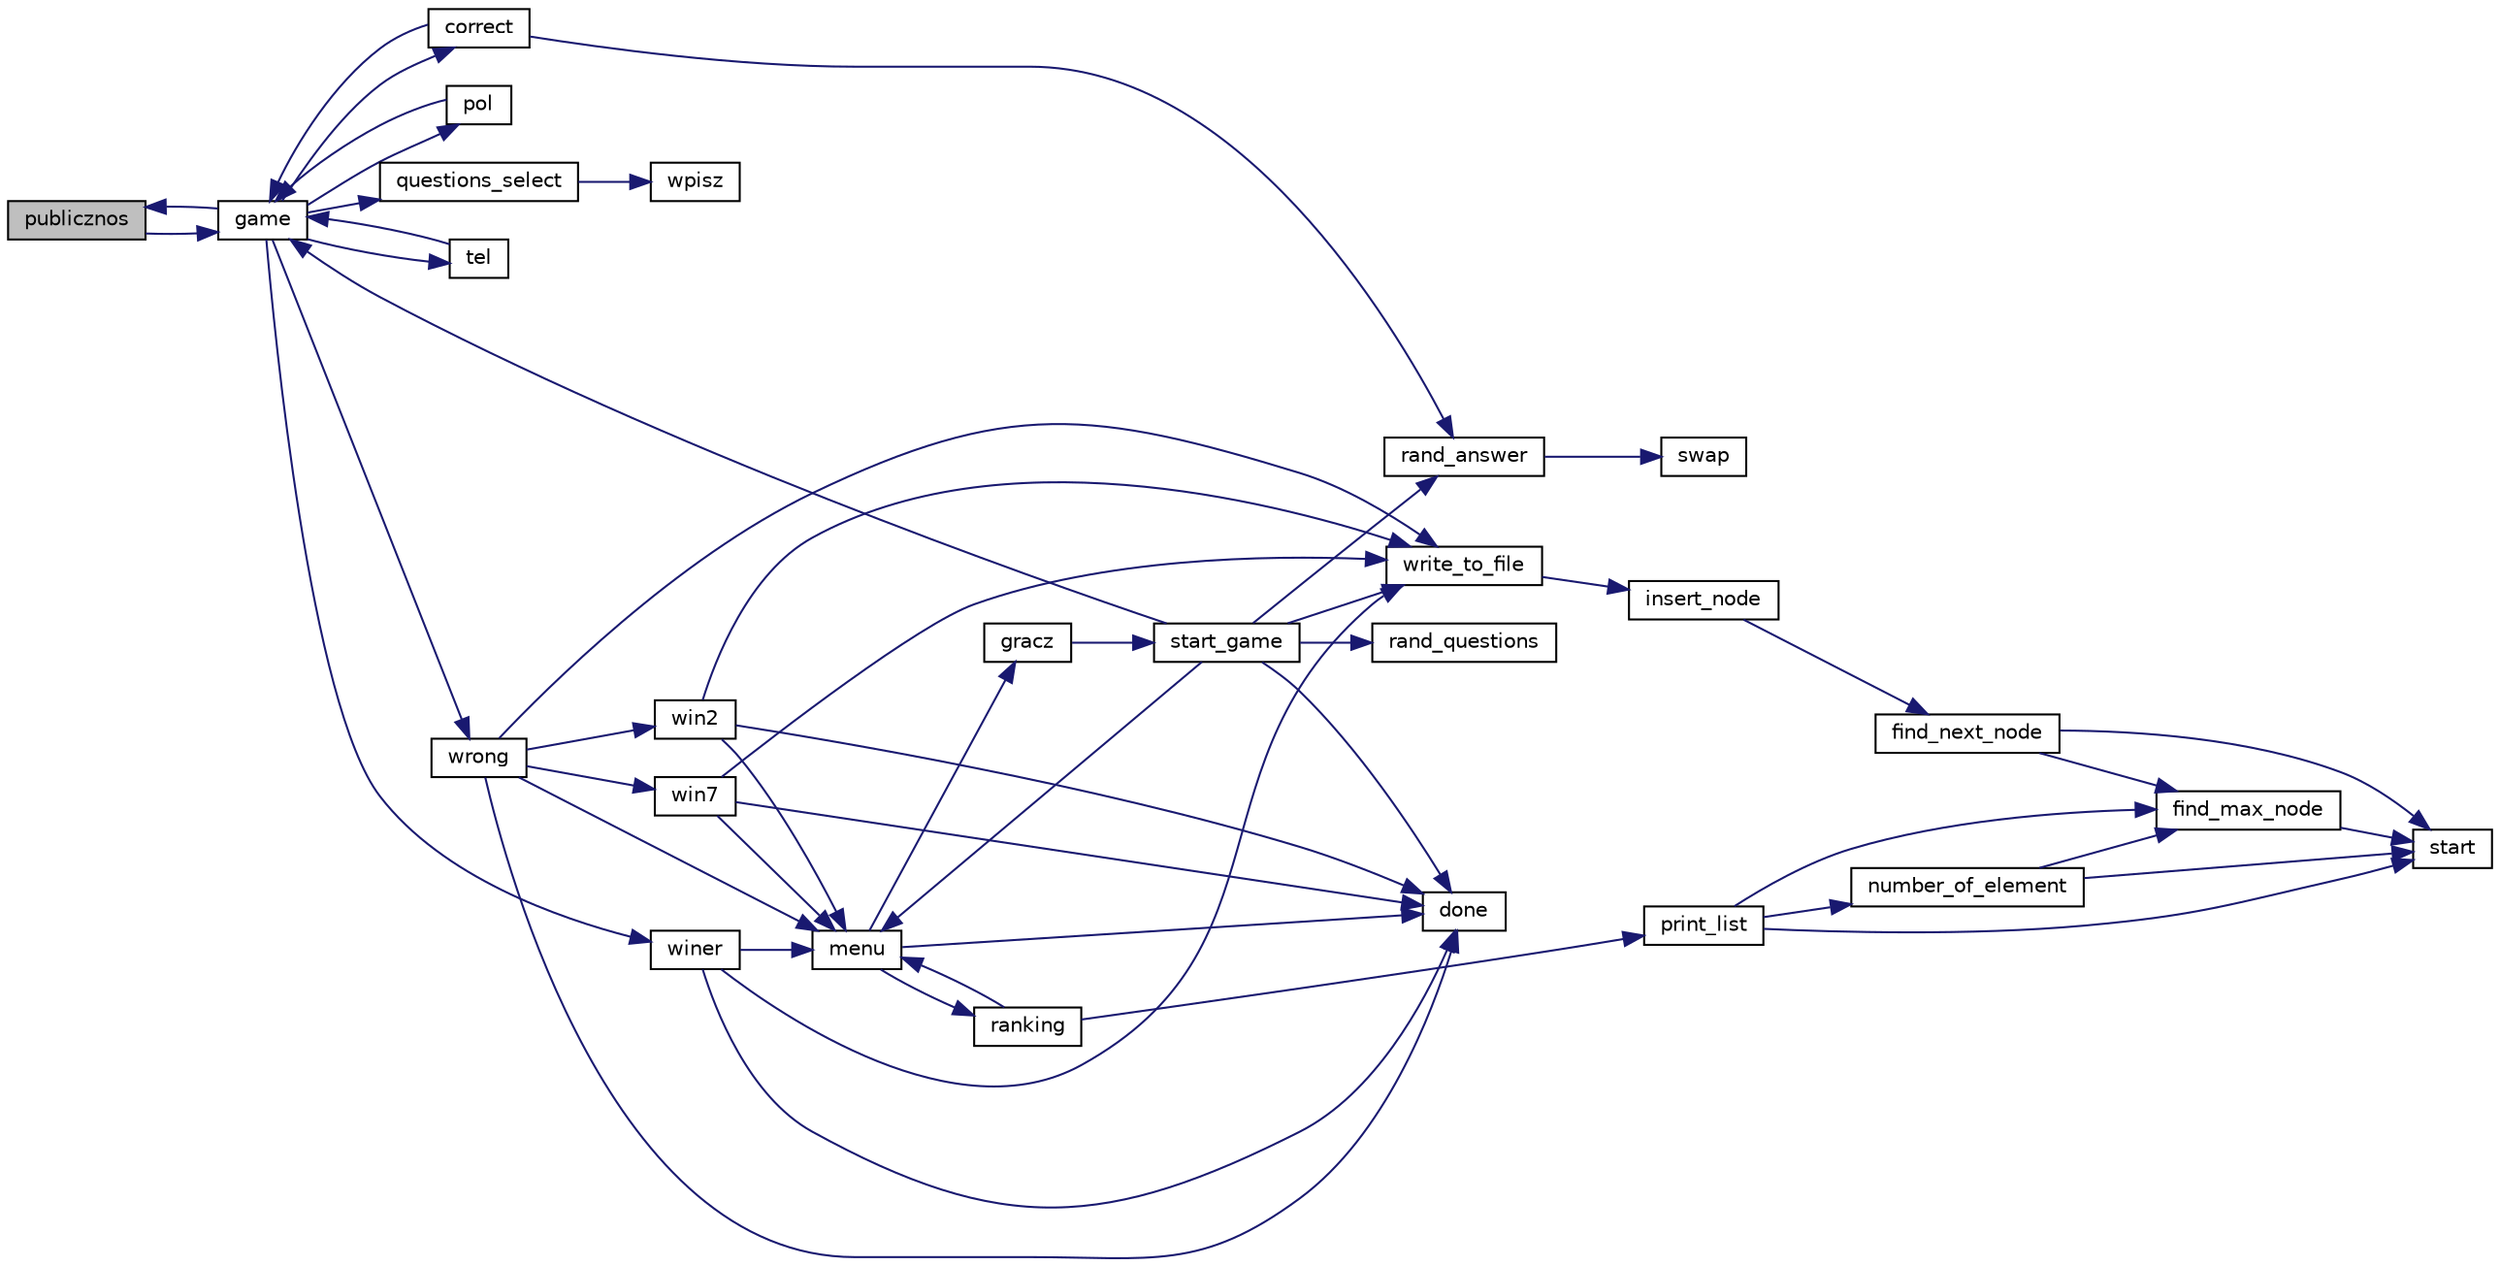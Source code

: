 digraph "publicznos"
{
 // LATEX_PDF_SIZE
  edge [fontname="Helvetica",fontsize="10",labelfontname="Helvetica",labelfontsize="10"];
  node [fontname="Helvetica",fontsize="10",shape=record];
  rankdir="LR";
  Node1 [label="publicznos",height=0.2,width=0.4,color="black", fillcolor="grey75", style="filled", fontcolor="black",tooltip=" "];
  Node1 -> Node2 [color="midnightblue",fontsize="10",style="solid",fontname="Helvetica"];
  Node2 [label="game",height=0.2,width=0.4,color="black", fillcolor="white", style="filled",URL="$game_8c.html#ae6f3e0c5f2a66bad97db25981946f20c",tooltip=" "];
  Node2 -> Node3 [color="midnightblue",fontsize="10",style="solid",fontname="Helvetica"];
  Node3 [label="correct",height=0.2,width=0.4,color="black", fillcolor="white", style="filled",URL="$correct_8c.html#a4fb3997ed5206a0fe28ded69b32040c5",tooltip=" "];
  Node3 -> Node2 [color="midnightblue",fontsize="10",style="solid",fontname="Helvetica"];
  Node3 -> Node4 [color="midnightblue",fontsize="10",style="solid",fontname="Helvetica"];
  Node4 [label="rand_answer",height=0.2,width=0.4,color="black", fillcolor="white", style="filled",URL="$rand__answer_8c.html#a0a170066dca7842792e0f30e55138816",tooltip=" "];
  Node4 -> Node5 [color="midnightblue",fontsize="10",style="solid",fontname="Helvetica"];
  Node5 [label="swap",height=0.2,width=0.4,color="black", fillcolor="white", style="filled",URL="$rand__answer_8c.html#a4b9708d87be7a409eff20e5e7e8b43c8",tooltip=" "];
  Node2 -> Node6 [color="midnightblue",fontsize="10",style="solid",fontname="Helvetica"];
  Node6 [label="pol",height=0.2,width=0.4,color="black", fillcolor="white", style="filled",URL="$pol_8c.html#a161512e688d5c6d1b5ed353c4c001455",tooltip=" "];
  Node6 -> Node2 [color="midnightblue",fontsize="10",style="solid",fontname="Helvetica"];
  Node2 -> Node1 [color="midnightblue",fontsize="10",style="solid",fontname="Helvetica"];
  Node2 -> Node7 [color="midnightblue",fontsize="10",style="solid",fontname="Helvetica"];
  Node7 [label="questions_select",height=0.2,width=0.4,color="black", fillcolor="white", style="filled",URL="$questions_8c.html#a0ec785c0439fbebf296a158a8e140c22",tooltip=" "];
  Node7 -> Node8 [color="midnightblue",fontsize="10",style="solid",fontname="Helvetica"];
  Node8 [label="wpisz",height=0.2,width=0.4,color="black", fillcolor="white", style="filled",URL="$questions_8c.html#a410166d4e8db5971ce93f437e071d3c2",tooltip=" "];
  Node2 -> Node9 [color="midnightblue",fontsize="10",style="solid",fontname="Helvetica"];
  Node9 [label="tel",height=0.2,width=0.4,color="black", fillcolor="white", style="filled",URL="$telefon_8c.html#a7cf77971daeb4326c0410ea62165b55b",tooltip=" "];
  Node9 -> Node2 [color="midnightblue",fontsize="10",style="solid",fontname="Helvetica"];
  Node2 -> Node10 [color="midnightblue",fontsize="10",style="solid",fontname="Helvetica"];
  Node10 [label="winer",height=0.2,width=0.4,color="black", fillcolor="white", style="filled",URL="$winer_8c.html#aa1caaf8e434a4d2be87c7fb52b078bff",tooltip=" "];
  Node10 -> Node11 [color="midnightblue",fontsize="10",style="solid",fontname="Helvetica"];
  Node11 [label="done",height=0.2,width=0.4,color="black", fillcolor="white", style="filled",URL="$done_8c.html#a446f6384c0dfc0db255074d48755ca79",tooltip=" "];
  Node10 -> Node12 [color="midnightblue",fontsize="10",style="solid",fontname="Helvetica"];
  Node12 [label="menu",height=0.2,width=0.4,color="black", fillcolor="white", style="filled",URL="$menu_8c.html#a9f51153fd12f415114d050c393c9cbfc",tooltip=" "];
  Node12 -> Node11 [color="midnightblue",fontsize="10",style="solid",fontname="Helvetica"];
  Node12 -> Node13 [color="midnightblue",fontsize="10",style="solid",fontname="Helvetica"];
  Node13 [label="gracz",height=0.2,width=0.4,color="black", fillcolor="white", style="filled",URL="$gracz_8c.html#a0d270e3f528f07f8d721a46e023d2603",tooltip=" "];
  Node13 -> Node14 [color="midnightblue",fontsize="10",style="solid",fontname="Helvetica"];
  Node14 [label="start_game",height=0.2,width=0.4,color="black", fillcolor="white", style="filled",URL="$start__game_8c.html#a2c5aba8bbcfd6adc2e16a6f6f2958762",tooltip=" "];
  Node14 -> Node11 [color="midnightblue",fontsize="10",style="solid",fontname="Helvetica"];
  Node14 -> Node2 [color="midnightblue",fontsize="10",style="solid",fontname="Helvetica"];
  Node14 -> Node12 [color="midnightblue",fontsize="10",style="solid",fontname="Helvetica"];
  Node14 -> Node4 [color="midnightblue",fontsize="10",style="solid",fontname="Helvetica"];
  Node14 -> Node15 [color="midnightblue",fontsize="10",style="solid",fontname="Helvetica"];
  Node15 [label="rand_questions",height=0.2,width=0.4,color="black", fillcolor="white", style="filled",URL="$rand__questions_8c.html#a9c2a3aed6dc6bfe583e0885104a3fc28",tooltip=" "];
  Node14 -> Node16 [color="midnightblue",fontsize="10",style="solid",fontname="Helvetica"];
  Node16 [label="write_to_file",height=0.2,width=0.4,color="black", fillcolor="white", style="filled",URL="$zapis_8c.html#aeee93a5f1c27f03a5389f09574b303b3",tooltip=" "];
  Node16 -> Node17 [color="midnightblue",fontsize="10",style="solid",fontname="Helvetica"];
  Node17 [label="insert_node",height=0.2,width=0.4,color="black", fillcolor="white", style="filled",URL="$list_8c.html#a0db029a2f47d11dea0f6eed1cfada1b2",tooltip=" "];
  Node17 -> Node18 [color="midnightblue",fontsize="10",style="solid",fontname="Helvetica"];
  Node18 [label="find_next_node",height=0.2,width=0.4,color="black", fillcolor="white", style="filled",URL="$list_8c.html#aa2acd36146a335ef5049fdcb98a0d11f",tooltip=" "];
  Node18 -> Node19 [color="midnightblue",fontsize="10",style="solid",fontname="Helvetica"];
  Node19 [label="find_max_node",height=0.2,width=0.4,color="black", fillcolor="white", style="filled",URL="$list_8c.html#a03f3265c6445ae1c393c337a323e533c",tooltip=" "];
  Node19 -> Node20 [color="midnightblue",fontsize="10",style="solid",fontname="Helvetica"];
  Node20 [label="start",height=0.2,width=0.4,color="black", fillcolor="white", style="filled",URL="$start_8c.html#ad4898e0caea970c69f1615c8c45478f3",tooltip=" "];
  Node18 -> Node20 [color="midnightblue",fontsize="10",style="solid",fontname="Helvetica"];
  Node12 -> Node21 [color="midnightblue",fontsize="10",style="solid",fontname="Helvetica"];
  Node21 [label="ranking",height=0.2,width=0.4,color="black", fillcolor="white", style="filled",URL="$ranking_8c.html#a0fc40ecefc58fe1d75cdeb3badd78c30",tooltip=" "];
  Node21 -> Node12 [color="midnightblue",fontsize="10",style="solid",fontname="Helvetica"];
  Node21 -> Node22 [color="midnightblue",fontsize="10",style="solid",fontname="Helvetica"];
  Node22 [label="print_list",height=0.2,width=0.4,color="black", fillcolor="white", style="filled",URL="$list_8c.html#abbc09b31a9ae8e6e48e4f08ac02e4023",tooltip=" "];
  Node22 -> Node19 [color="midnightblue",fontsize="10",style="solid",fontname="Helvetica"];
  Node22 -> Node23 [color="midnightblue",fontsize="10",style="solid",fontname="Helvetica"];
  Node23 [label="number_of_element",height=0.2,width=0.4,color="black", fillcolor="white", style="filled",URL="$list_8c.html#adb57fd3c5803cd1f7fb3e020ef0a232b",tooltip=" "];
  Node23 -> Node19 [color="midnightblue",fontsize="10",style="solid",fontname="Helvetica"];
  Node23 -> Node20 [color="midnightblue",fontsize="10",style="solid",fontname="Helvetica"];
  Node22 -> Node20 [color="midnightblue",fontsize="10",style="solid",fontname="Helvetica"];
  Node10 -> Node16 [color="midnightblue",fontsize="10",style="solid",fontname="Helvetica"];
  Node2 -> Node24 [color="midnightblue",fontsize="10",style="solid",fontname="Helvetica"];
  Node24 [label="wrong",height=0.2,width=0.4,color="black", fillcolor="white", style="filled",URL="$wrong_8c.html#a2d3b1cc9b7df0a06be6835ad4d0b39c7",tooltip=" "];
  Node24 -> Node11 [color="midnightblue",fontsize="10",style="solid",fontname="Helvetica"];
  Node24 -> Node12 [color="midnightblue",fontsize="10",style="solid",fontname="Helvetica"];
  Node24 -> Node25 [color="midnightblue",fontsize="10",style="solid",fontname="Helvetica"];
  Node25 [label="win2",height=0.2,width=0.4,color="black", fillcolor="white", style="filled",URL="$win2_8c.html#a026c13fe0f79ae32b4c90a3af1c3c381",tooltip=" "];
  Node25 -> Node11 [color="midnightblue",fontsize="10",style="solid",fontname="Helvetica"];
  Node25 -> Node12 [color="midnightblue",fontsize="10",style="solid",fontname="Helvetica"];
  Node25 -> Node16 [color="midnightblue",fontsize="10",style="solid",fontname="Helvetica"];
  Node24 -> Node26 [color="midnightblue",fontsize="10",style="solid",fontname="Helvetica"];
  Node26 [label="win7",height=0.2,width=0.4,color="black", fillcolor="white", style="filled",URL="$win7_8c.html#ab6b8e9eef89cc405f54e8842e0f84f99",tooltip=" "];
  Node26 -> Node11 [color="midnightblue",fontsize="10",style="solid",fontname="Helvetica"];
  Node26 -> Node12 [color="midnightblue",fontsize="10",style="solid",fontname="Helvetica"];
  Node26 -> Node16 [color="midnightblue",fontsize="10",style="solid",fontname="Helvetica"];
  Node24 -> Node16 [color="midnightblue",fontsize="10",style="solid",fontname="Helvetica"];
}
